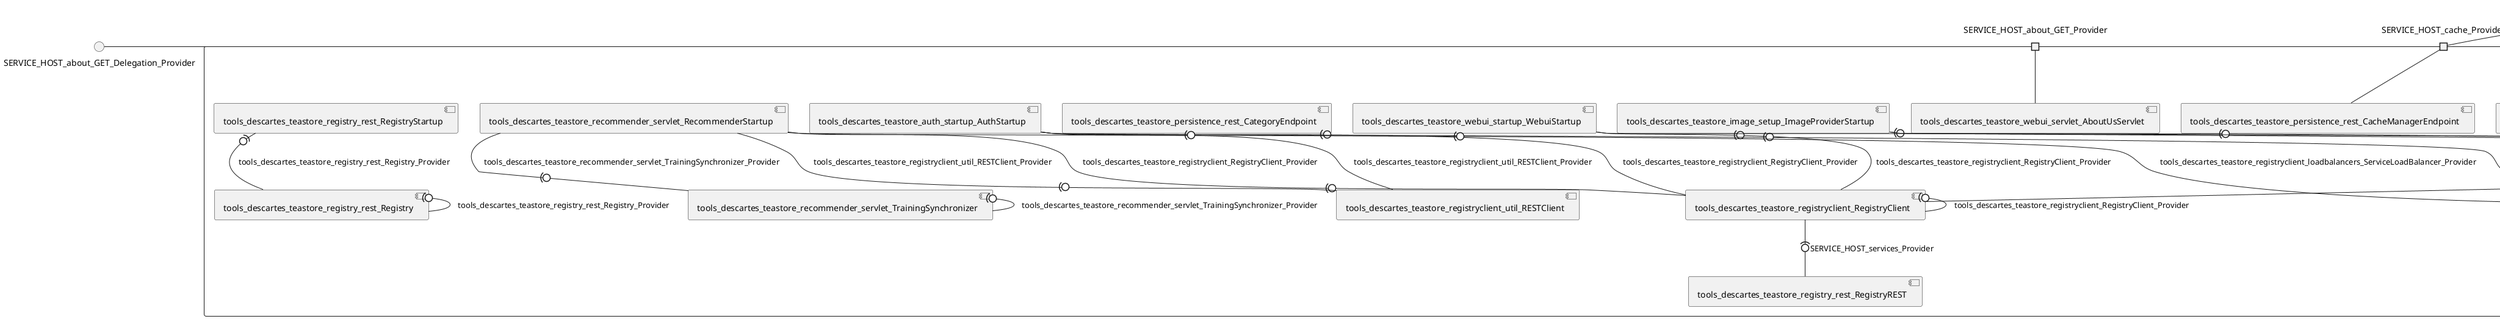 @startuml
skinparam fixCircleLabelOverlapping true
skinparam componentStyle uml2
() SERVICE_HOST_about_GET_Delegation_Provider
() SERVICE_HOST_cache_Delegation_Provider
() SERVICE_HOST_cartAction_GET_Delegation_Provider
() SERVICE_HOST_cart_Delegation_Provider
() SERVICE_HOST_cart_GET_Delegation_Provider
() SERVICE_HOST_category_GET_POST_Delegation_Provider
() SERVICE_HOST_dataBaseAction_GET_Delegation_Provider
() SERVICE_HOST_database_GET_Delegation_Provider
() SERVICE_HOST_displaylogs_GET_Delegation_Provider
() SERVICE_HOST_error_GET_Delegation_Provider
() SERVICE_HOST_generatedb_Delegation_Provider
() SERVICE_HOST_image_Delegation_Provider
() SERVICE_HOST_index_GET_2_Delegation_Provider
() SERVICE_HOST_index_GET_Delegation_Provider
() SERVICE_HOST_index_GET_POST_Delegation_Provider
() SERVICE_HOST_loginAction_GET_POST_Delegation_Provider
() SERVICE_HOST_login_GET_Delegation_Provider
() SERVICE_HOST_order_GET_POST_Delegation_Provider
() SERVICE_HOST_orderitems_Delegation_Provider
() SERVICE_HOST_orders_user_Delegation_Provider
() SERVICE_HOST_product_GET_Delegation_Provider
() SERVICE_HOST_products_Delegation_Provider
() SERVICE_HOST_profile_GET_Delegation_Provider
() SERVICE_HOST_ready_isready_2_Delegation_Provider
() SERVICE_HOST_ready_isready_Delegation_Provider
() SERVICE_HOST_recommend_Delegation_Provider
() SERVICE_HOST_recommendsingle_Delegation_Provider
() SERVICE_HOST_reset_GET_Delegation_Provider
() SERVICE_HOST_status_GET_Delegation_Provider
() SERVICE_HOST_train_Delegation_Provider
() SERVICE_HOST_useractions_Delegation_Provider
() SERVICE_HOST_users_name_Delegation_Provider
rectangle System {
[tools_descartes_teastore_auth_rest_AuthCartRest] [[descartesresearch-teastore-psr.repository#_0F_-Ol0wEe-FKcPDWR8Ctw]]
[tools_descartes_teastore_auth_rest_AuthUserActionsRest] [[descartesresearch-teastore-psr.repository#_0F_-Ol0wEe-FKcPDWR8Ctw]]
[tools_descartes_teastore_auth_rest_ReadyRest] [[descartesresearch-teastore-psr.repository#_0F_-Ol0wEe-FKcPDWR8Ctw]]
[tools_descartes_teastore_auth_startup_AuthStartup] [[descartesresearch-teastore-psr.repository#_0F_-Ol0wEe-FKcPDWR8Ctw]]
[tools_descartes_teastore_image_rest_ImageProviderEndpoint] [[descartesresearch-teastore-psr.repository#_0F_-Ol0wEe-FKcPDWR8Ctw]]
[tools_descartes_teastore_image_setup_ImageProviderStartup] [[descartesresearch-teastore-psr.repository#_0F_-Ol0wEe-FKcPDWR8Ctw]]
[tools_descartes_teastore_kieker_rabbitmq_DisplayLogs] [[descartesresearch-teastore-psr.repository#_0F_-Ol0wEe-FKcPDWR8Ctw]]
[tools_descartes_teastore_kieker_rabbitmq_IndexServlet] [[descartesresearch-teastore-psr.repository#_0F_-Ol0wEe-FKcPDWR8Ctw]]
[tools_descartes_teastore_kieker_rabbitmq_Reset] [[descartesresearch-teastore-psr.repository#_0F_-Ol0wEe-FKcPDWR8Ctw]]
[tools_descartes_teastore_persistence_rest_CacheManagerEndpoint] [[descartesresearch-teastore-psr.repository#_0F_-Ol0wEe-FKcPDWR8Ctw]]
[tools_descartes_teastore_persistence_rest_CategoryEndpoint] [[descartesresearch-teastore-psr.repository#_0F_-Ol0wEe-FKcPDWR8Ctw]]
[tools_descartes_teastore_persistence_rest_DatabaseGenerationEndpoint] [[descartesresearch-teastore-psr.repository#_0F_-Ol0wEe-FKcPDWR8Ctw]]
[tools_descartes_teastore_persistence_rest_OrderEndpoint] [[descartesresearch-teastore-psr.repository#_0F_-Ol0wEe-FKcPDWR8Ctw]]
[tools_descartes_teastore_persistence_rest_OrderItemEndpoint] [[descartesresearch-teastore-psr.repository#_0F_-Ol0wEe-FKcPDWR8Ctw]]
[tools_descartes_teastore_persistence_rest_ProductEndpoint] [[descartesresearch-teastore-psr.repository#_0F_-Ol0wEe-FKcPDWR8Ctw]]
[tools_descartes_teastore_persistence_rest_UserEndpoint] [[descartesresearch-teastore-psr.repository#_0F_-Ol0wEe-FKcPDWR8Ctw]]
[tools_descartes_teastore_persistence_servlet_IndexServlet] [[descartesresearch-teastore-psr.repository#_0F_-Ol0wEe-FKcPDWR8Ctw]]
[tools_descartes_teastore_recommender_rest_RecommendEndpoint] [[descartesresearch-teastore-psr.repository#_0F_-Ol0wEe-FKcPDWR8Ctw]]
[tools_descartes_teastore_recommender_rest_RecommendSingleEndpoint] [[descartesresearch-teastore-psr.repository#_0F_-Ol0wEe-FKcPDWR8Ctw]]
[tools_descartes_teastore_recommender_rest_TrainEndpoint] [[descartesresearch-teastore-psr.repository#_0F_-Ol0wEe-FKcPDWR8Ctw]]
[tools_descartes_teastore_recommender_servlet_IndexServlet] [[descartesresearch-teastore-psr.repository#_0F_-Ol0wEe-FKcPDWR8Ctw]]
[tools_descartes_teastore_recommender_servlet_RecommenderStartup] [[descartesresearch-teastore-psr.repository#_0F_-Ol0wEe-FKcPDWR8Ctw]]
[tools_descartes_teastore_recommender_servlet_TrainingSynchronizer] [[descartesresearch-teastore-psr.repository#_0F_-Ol0wEe-FKcPDWR8Ctw]]
[tools_descartes_teastore_registry_rest_Registry] [[descartesresearch-teastore-psr.repository#_0F_-Ol0wEe-FKcPDWR8Ctw]]
[tools_descartes_teastore_registry_rest_RegistryREST] [[descartesresearch-teastore-psr.repository#_0F_-Ol0wEe-FKcPDWR8Ctw]]
[tools_descartes_teastore_registry_rest_RegistryStartup] [[descartesresearch-teastore-psr.repository#_0F_-Ol0wEe-FKcPDWR8Ctw]]
[tools_descartes_teastore_registry_servlet_IndexServlet] [[descartesresearch-teastore-psr.repository#_0F_-Ol0wEe-FKcPDWR8Ctw]]
[tools_descartes_teastore_registryclient_RegistryClient] [[descartesresearch-teastore-psr.repository#_0F_-Ol0wEe-FKcPDWR8Ctw]]
[tools_descartes_teastore_registryclient_loadbalancers_ServiceLoadBalancer] [[descartesresearch-teastore-psr.repository#_0F_-Ol0wEe-FKcPDWR8Ctw]]
[tools_descartes_teastore_registryclient_util_RESTClient] [[descartesresearch-teastore-psr.repository#_0F_-Ol0wEe-FKcPDWR8Ctw]]
[tools_descartes_teastore_webui_rest_ReadyRest] [[descartesresearch-teastore-psr.repository#_0F_-Ol0wEe-FKcPDWR8Ctw]]
[tools_descartes_teastore_webui_servlet_AboutUsServlet] [[descartesresearch-teastore-psr.repository#_0F_-Ol0wEe-FKcPDWR8Ctw]]
[tools_descartes_teastore_webui_servlet_CartActionServlet] [[descartesresearch-teastore-psr.repository#_0F_-Ol0wEe-FKcPDWR8Ctw]]
[tools_descartes_teastore_webui_servlet_CartServlet] [[descartesresearch-teastore-psr.repository#_0F_-Ol0wEe-FKcPDWR8Ctw]]
[tools_descartes_teastore_webui_servlet_CategoryServlet] [[descartesresearch-teastore-psr.repository#_0F_-Ol0wEe-FKcPDWR8Ctw]]
[tools_descartes_teastore_webui_servlet_DataBaseActionServlet] [[descartesresearch-teastore-psr.repository#_0F_-Ol0wEe-FKcPDWR8Ctw]]
[tools_descartes_teastore_webui_servlet_DataBaseServlet] [[descartesresearch-teastore-psr.repository#_0F_-Ol0wEe-FKcPDWR8Ctw]]
[tools_descartes_teastore_webui_servlet_ErrorServlet] [[descartesresearch-teastore-psr.repository#_0F_-Ol0wEe-FKcPDWR8Ctw]]
[tools_descartes_teastore_webui_servlet_IndexServlet] [[descartesresearch-teastore-psr.repository#_0F_-Ol0wEe-FKcPDWR8Ctw]]
[tools_descartes_teastore_webui_servlet_LoginActionServlet] [[descartesresearch-teastore-psr.repository#_0F_-Ol0wEe-FKcPDWR8Ctw]]
[tools_descartes_teastore_webui_servlet_LoginServlet] [[descartesresearch-teastore-psr.repository#_0F_-Ol0wEe-FKcPDWR8Ctw]]
[tools_descartes_teastore_webui_servlet_OrderServlet] [[descartesresearch-teastore-psr.repository#_0F_-Ol0wEe-FKcPDWR8Ctw]]
[tools_descartes_teastore_webui_servlet_ProductServlet] [[descartesresearch-teastore-psr.repository#_0F_-Ol0wEe-FKcPDWR8Ctw]]
[tools_descartes_teastore_webui_servlet_ProfileServlet] [[descartesresearch-teastore-psr.repository#_0F_-Ol0wEe-FKcPDWR8Ctw]]
[tools_descartes_teastore_webui_servlet_StatusServlet] [[descartesresearch-teastore-psr.repository#_0F_-Ol0wEe-FKcPDWR8Ctw]]
[tools_descartes_teastore_webui_startup_WebuiStartup] [[descartesresearch-teastore-psr.repository#_0F_-Ol0wEe-FKcPDWR8Ctw]]
port SERVICE_HOST_about_GET_Provider
SERVICE_HOST_about_GET_Delegation_Provider - SERVICE_HOST_about_GET_Provider
SERVICE_HOST_about_GET_Provider - [tools_descartes_teastore_webui_servlet_AboutUsServlet]
port SERVICE_HOST_cache_Provider
SERVICE_HOST_cache_Delegation_Provider - SERVICE_HOST_cache_Provider
SERVICE_HOST_cache_Provider - [tools_descartes_teastore_persistence_rest_CacheManagerEndpoint]
port SERVICE_HOST_cartAction_GET_Provider
SERVICE_HOST_cartAction_GET_Delegation_Provider - SERVICE_HOST_cartAction_GET_Provider
SERVICE_HOST_cartAction_GET_Provider - [tools_descartes_teastore_webui_servlet_CartActionServlet]
port SERVICE_HOST_cart_Provider
SERVICE_HOST_cart_Delegation_Provider - SERVICE_HOST_cart_Provider
SERVICE_HOST_cart_Provider - [tools_descartes_teastore_auth_rest_AuthCartRest]
port SERVICE_HOST_cart_GET_Provider
SERVICE_HOST_cart_GET_Delegation_Provider - SERVICE_HOST_cart_GET_Provider
SERVICE_HOST_cart_GET_Provider - [tools_descartes_teastore_webui_servlet_CartServlet]
port SERVICE_HOST_category_GET_POST_Provider
SERVICE_HOST_category_GET_POST_Delegation_Provider - SERVICE_HOST_category_GET_POST_Provider
SERVICE_HOST_category_GET_POST_Provider - [tools_descartes_teastore_webui_servlet_CategoryServlet]
port SERVICE_HOST_dataBaseAction_GET_Provider
SERVICE_HOST_dataBaseAction_GET_Delegation_Provider - SERVICE_HOST_dataBaseAction_GET_Provider
SERVICE_HOST_dataBaseAction_GET_Provider - [tools_descartes_teastore_webui_servlet_DataBaseActionServlet]
port SERVICE_HOST_database_GET_Provider
SERVICE_HOST_database_GET_Delegation_Provider - SERVICE_HOST_database_GET_Provider
SERVICE_HOST_database_GET_Provider - [tools_descartes_teastore_webui_servlet_DataBaseServlet]
port SERVICE_HOST_displaylogs_GET_Provider
SERVICE_HOST_displaylogs_GET_Delegation_Provider - SERVICE_HOST_displaylogs_GET_Provider
SERVICE_HOST_displaylogs_GET_Provider - [tools_descartes_teastore_kieker_rabbitmq_DisplayLogs]
port SERVICE_HOST_error_GET_Provider
SERVICE_HOST_error_GET_Delegation_Provider - SERVICE_HOST_error_GET_Provider
SERVICE_HOST_error_GET_Provider - [tools_descartes_teastore_webui_servlet_ErrorServlet]
port SERVICE_HOST_generatedb_Provider
SERVICE_HOST_generatedb_Delegation_Provider - SERVICE_HOST_generatedb_Provider
SERVICE_HOST_generatedb_Provider - [tools_descartes_teastore_persistence_rest_DatabaseGenerationEndpoint]
port SERVICE_HOST_image_Provider
SERVICE_HOST_image_Delegation_Provider - SERVICE_HOST_image_Provider
SERVICE_HOST_image_Provider - [tools_descartes_teastore_image_rest_ImageProviderEndpoint]
port SERVICE_HOST_index_GET_2_Provider
SERVICE_HOST_index_GET_2_Delegation_Provider - SERVICE_HOST_index_GET_2_Provider
SERVICE_HOST_index_GET_2_Provider - [tools_descartes_teastore_kieker_rabbitmq_IndexServlet]
port SERVICE_HOST_index_GET_Provider
SERVICE_HOST_index_GET_Delegation_Provider - SERVICE_HOST_index_GET_Provider
SERVICE_HOST_index_GET_Provider - [tools_descartes_teastore_webui_servlet_IndexServlet]
port SERVICE_HOST_index_GET_POST_Provider
SERVICE_HOST_index_GET_POST_Delegation_Provider - SERVICE_HOST_index_GET_POST_Provider
SERVICE_HOST_index_GET_POST_Provider - [tools_descartes_teastore_persistence_servlet_IndexServlet]
port SERVICE_HOST_index_GET_POST_Provider
SERVICE_HOST_index_GET_POST_Delegation_Provider - SERVICE_HOST_index_GET_POST_Provider
SERVICE_HOST_index_GET_POST_Provider - [tools_descartes_teastore_recommender_servlet_IndexServlet]
port SERVICE_HOST_index_GET_POST_Provider
SERVICE_HOST_index_GET_POST_Delegation_Provider - SERVICE_HOST_index_GET_POST_Provider
SERVICE_HOST_index_GET_POST_Provider - [tools_descartes_teastore_registry_servlet_IndexServlet]
port SERVICE_HOST_loginAction_GET_POST_Provider
SERVICE_HOST_loginAction_GET_POST_Delegation_Provider - SERVICE_HOST_loginAction_GET_POST_Provider
SERVICE_HOST_loginAction_GET_POST_Provider - [tools_descartes_teastore_webui_servlet_LoginActionServlet]
port SERVICE_HOST_login_GET_Provider
SERVICE_HOST_login_GET_Delegation_Provider - SERVICE_HOST_login_GET_Provider
SERVICE_HOST_login_GET_Provider - [tools_descartes_teastore_webui_servlet_LoginServlet]
port SERVICE_HOST_order_GET_POST_Provider
SERVICE_HOST_order_GET_POST_Delegation_Provider - SERVICE_HOST_order_GET_POST_Provider
SERVICE_HOST_order_GET_POST_Provider - [tools_descartes_teastore_webui_servlet_OrderServlet]
port SERVICE_HOST_orderitems_Provider
SERVICE_HOST_orderitems_Delegation_Provider - SERVICE_HOST_orderitems_Provider
SERVICE_HOST_orderitems_Provider - [tools_descartes_teastore_persistence_rest_OrderItemEndpoint]
port SERVICE_HOST_orders_user_Provider
SERVICE_HOST_orders_user_Delegation_Provider - SERVICE_HOST_orders_user_Provider
SERVICE_HOST_orders_user_Provider - [tools_descartes_teastore_persistence_rest_OrderEndpoint]
port SERVICE_HOST_product_GET_Provider
SERVICE_HOST_product_GET_Delegation_Provider - SERVICE_HOST_product_GET_Provider
SERVICE_HOST_product_GET_Provider - [tools_descartes_teastore_webui_servlet_ProductServlet]
port SERVICE_HOST_products_Provider
SERVICE_HOST_products_Delegation_Provider - SERVICE_HOST_products_Provider
SERVICE_HOST_products_Provider - [tools_descartes_teastore_persistence_rest_ProductEndpoint]
port SERVICE_HOST_profile_GET_Provider
SERVICE_HOST_profile_GET_Delegation_Provider - SERVICE_HOST_profile_GET_Provider
SERVICE_HOST_profile_GET_Provider - [tools_descartes_teastore_webui_servlet_ProfileServlet]
port SERVICE_HOST_ready_isready_2_Provider
SERVICE_HOST_ready_isready_2_Delegation_Provider - SERVICE_HOST_ready_isready_2_Provider
SERVICE_HOST_ready_isready_2_Provider - [tools_descartes_teastore_webui_rest_ReadyRest]
port SERVICE_HOST_ready_isready_Provider
SERVICE_HOST_ready_isready_Delegation_Provider - SERVICE_HOST_ready_isready_Provider
SERVICE_HOST_ready_isready_Provider - [tools_descartes_teastore_auth_rest_ReadyRest]
port SERVICE_HOST_recommend_Provider
SERVICE_HOST_recommend_Delegation_Provider - SERVICE_HOST_recommend_Provider
SERVICE_HOST_recommend_Provider - [tools_descartes_teastore_recommender_rest_RecommendEndpoint]
port SERVICE_HOST_recommendsingle_Provider
SERVICE_HOST_recommendsingle_Delegation_Provider - SERVICE_HOST_recommendsingle_Provider
SERVICE_HOST_recommendsingle_Provider - [tools_descartes_teastore_recommender_rest_RecommendSingleEndpoint]
port SERVICE_HOST_reset_GET_Provider
SERVICE_HOST_reset_GET_Delegation_Provider - SERVICE_HOST_reset_GET_Provider
SERVICE_HOST_reset_GET_Provider - [tools_descartes_teastore_kieker_rabbitmq_Reset]
[tools_descartes_teastore_registryclient_RegistryClient] -(0- [tools_descartes_teastore_registry_rest_RegistryREST] : SERVICE_HOST_services_Provider
port SERVICE_HOST_status_GET_Provider
SERVICE_HOST_status_GET_Delegation_Provider - SERVICE_HOST_status_GET_Provider
SERVICE_HOST_status_GET_Provider - [tools_descartes_teastore_webui_servlet_StatusServlet]
port SERVICE_HOST_train_Provider
SERVICE_HOST_train_Delegation_Provider - SERVICE_HOST_train_Provider
SERVICE_HOST_train_Provider - [tools_descartes_teastore_recommender_rest_TrainEndpoint]
port SERVICE_HOST_useractions_Provider
SERVICE_HOST_useractions_Delegation_Provider - SERVICE_HOST_useractions_Provider
SERVICE_HOST_useractions_Provider - [tools_descartes_teastore_auth_rest_AuthUserActionsRest]
port SERVICE_HOST_users_name_Provider
SERVICE_HOST_users_name_Delegation_Provider - SERVICE_HOST_users_name_Provider
SERVICE_HOST_users_name_Provider - [tools_descartes_teastore_persistence_rest_UserEndpoint]
[tools_descartes_teastore_recommender_servlet_TrainingSynchronizer] -(0- [tools_descartes_teastore_recommender_servlet_TrainingSynchronizer] : tools_descartes_teastore_recommender_servlet_TrainingSynchronizer_Provider
[tools_descartes_teastore_recommender_servlet_RecommenderStartup] -(0- [tools_descartes_teastore_recommender_servlet_TrainingSynchronizer] : tools_descartes_teastore_recommender_servlet_TrainingSynchronizer_Provider
[tools_descartes_teastore_registry_rest_RegistryStartup] -(0- [tools_descartes_teastore_registry_rest_Registry] : tools_descartes_teastore_registry_rest_Registry_Provider
[tools_descartes_teastore_registry_rest_Registry] -(0- [tools_descartes_teastore_registry_rest_Registry] : tools_descartes_teastore_registry_rest_Registry_Provider
[tools_descartes_teastore_auth_startup_AuthStartup] -(0- [tools_descartes_teastore_registryclient_RegistryClient] : tools_descartes_teastore_registryclient_RegistryClient_Provider
[tools_descartes_teastore_image_setup_ImageProviderStartup] -(0- [tools_descartes_teastore_registryclient_RegistryClient] : tools_descartes_teastore_registryclient_RegistryClient_Provider
[tools_descartes_teastore_recommender_servlet_RecommenderStartup] -(0- [tools_descartes_teastore_registryclient_RegistryClient] : tools_descartes_teastore_registryclient_RegistryClient_Provider
[tools_descartes_teastore_registryclient_RegistryClient] -(0- [tools_descartes_teastore_registryclient_RegistryClient] : tools_descartes_teastore_registryclient_RegistryClient_Provider
[tools_descartes_teastore_webui_startup_WebuiStartup] -(0- [tools_descartes_teastore_registryclient_RegistryClient] : tools_descartes_teastore_registryclient_RegistryClient_Provider
[tools_descartes_teastore_auth_startup_AuthStartup] -(0- [tools_descartes_teastore_registryclient_loadbalancers_ServiceLoadBalancer] : tools_descartes_teastore_registryclient_loadbalancers_ServiceLoadBalancer_Provider
[tools_descartes_teastore_webui_startup_WebuiStartup] -(0- [tools_descartes_teastore_registryclient_loadbalancers_ServiceLoadBalancer] : tools_descartes_teastore_registryclient_loadbalancers_ServiceLoadBalancer_Provider
[tools_descartes_teastore_recommender_servlet_RecommenderStartup] -(0- [tools_descartes_teastore_registryclient_loadbalancers_ServiceLoadBalancer] : tools_descartes_teastore_registryclient_loadbalancers_ServiceLoadBalancer_Provider
[tools_descartes_teastore_image_setup_ImageProviderStartup] -(0- [tools_descartes_teastore_registryclient_loadbalancers_ServiceLoadBalancer] : tools_descartes_teastore_registryclient_loadbalancers_ServiceLoadBalancer_Provider
[tools_descartes_teastore_auth_startup_AuthStartup] -(0- [tools_descartes_teastore_registryclient_util_RESTClient] : tools_descartes_teastore_registryclient_util_RESTClient_Provider
[tools_descartes_teastore_recommender_servlet_RecommenderStartup] -(0- [tools_descartes_teastore_registryclient_util_RESTClient] : tools_descartes_teastore_registryclient_util_RESTClient_Provider
}

@enduml

